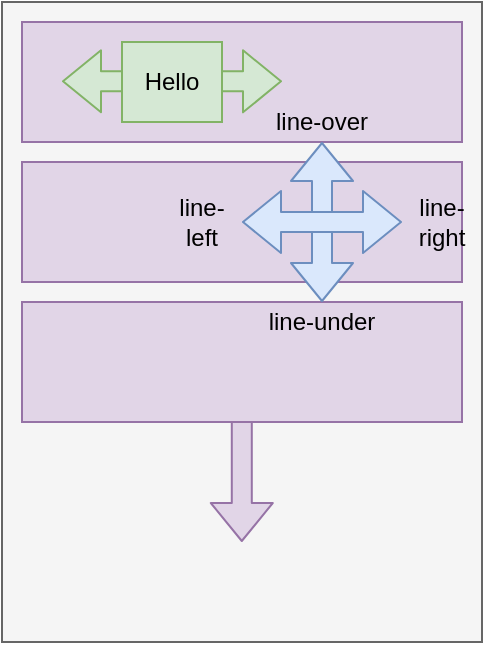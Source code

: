 <mxfile version="13.1.5" type="device"><diagram id="LgjTPwxMQ01JuIyx9_Hg" name="Page-1"><mxGraphModel dx="605" dy="374" grid="1" gridSize="10" guides="1" tooltips="1" connect="1" arrows="1" fold="1" page="1" pageScale="1" pageWidth="850" pageHeight="1100" math="0" shadow="0"><root><mxCell id="0"/><mxCell id="1" parent="0"/><mxCell id="t0PvGvEKLj19Cgtn3Sia-1" value="" style="rounded=0;whiteSpace=wrap;html=1;fillColor=#f5f5f5;strokeColor=#666666;fontColor=#333333;" parent="1" vertex="1"><mxGeometry x="160" y="80" width="240" height="320" as="geometry"/></mxCell><mxCell id="t0PvGvEKLj19Cgtn3Sia-6" value="" style="shape=flexArrow;endArrow=classic;html=1;fillColor=#e1d5e7;strokeColor=#9673a6;" parent="1" edge="1"><mxGeometry width="50" height="50" relative="1" as="geometry"><mxPoint x="279.9" y="280" as="sourcePoint"/><mxPoint x="279.9" y="350" as="targetPoint"/></mxGeometry></mxCell><mxCell id="t0PvGvEKLj19Cgtn3Sia-2" value="" style="rounded=0;whiteSpace=wrap;html=1;fillColor=#e1d5e7;strokeColor=#9673a6;" parent="1" vertex="1"><mxGeometry x="170" y="90" width="220" height="60" as="geometry"/></mxCell><mxCell id="t0PvGvEKLj19Cgtn3Sia-3" value="" style="rounded=0;whiteSpace=wrap;html=1;fillColor=#e1d5e7;strokeColor=#9673a6;" parent="1" vertex="1"><mxGeometry x="170" y="160" width="220" height="60" as="geometry"/></mxCell><mxCell id="t0PvGvEKLj19Cgtn3Sia-4" value="" style="rounded=0;whiteSpace=wrap;html=1;fillColor=#e1d5e7;strokeColor=#9673a6;" parent="1" vertex="1"><mxGeometry x="170" y="230" width="220" height="60" as="geometry"/></mxCell><mxCell id="5xwoEJTgm8FJGObyrYmw-5" value="line-over" style="text;html=1;strokeColor=none;fillColor=none;align=center;verticalAlign=middle;whiteSpace=wrap;rounded=0;" parent="1" vertex="1"><mxGeometry x="290" y="130" width="60" height="20" as="geometry"/></mxCell><mxCell id="5xwoEJTgm8FJGObyrYmw-6" value="line-under" style="text;html=1;strokeColor=none;fillColor=none;align=center;verticalAlign=middle;whiteSpace=wrap;rounded=0;" parent="1" vertex="1"><mxGeometry x="290" y="230" width="60" height="20" as="geometry"/></mxCell><mxCell id="5xwoEJTgm8FJGObyrYmw-9" value="" style="shape=flexArrow;endArrow=classic;startArrow=classic;html=1;fillColor=#dae8fc;strokeColor=#6c8ebf;" parent="1" edge="1"><mxGeometry width="50" height="50" relative="1" as="geometry"><mxPoint x="320" y="230" as="sourcePoint"/><mxPoint x="320" y="150" as="targetPoint"/></mxGeometry></mxCell><mxCell id="yW6HkIqStCrbRRoVDN97-1" value="line-left" style="text;html=1;strokeColor=none;fillColor=none;align=center;verticalAlign=middle;whiteSpace=wrap;rounded=0;" vertex="1" parent="1"><mxGeometry x="240" y="180" width="40" height="20" as="geometry"/></mxCell><mxCell id="yW6HkIqStCrbRRoVDN97-2" value="line-right" style="text;html=1;strokeColor=none;fillColor=none;align=center;verticalAlign=middle;whiteSpace=wrap;rounded=0;" vertex="1" parent="1"><mxGeometry x="360" y="180" width="40" height="20" as="geometry"/></mxCell><mxCell id="yW6HkIqStCrbRRoVDN97-3" value="" style="shape=flexArrow;endArrow=classic;startArrow=classic;html=1;fillColor=#dae8fc;strokeColor=#6c8ebf;" edge="1" parent="1"><mxGeometry width="50" height="50" relative="1" as="geometry"><mxPoint x="280.0" y="190.0" as="sourcePoint"/><mxPoint x="360" y="190" as="targetPoint"/></mxGeometry></mxCell><mxCell id="yW6HkIqStCrbRRoVDN97-4" value="" style="shape=flexArrow;endArrow=classic;startArrow=classic;html=1;fillColor=#d5e8d4;strokeColor=#82b366;" edge="1" parent="1"><mxGeometry width="50" height="50" relative="1" as="geometry"><mxPoint x="300" y="119.66" as="sourcePoint"/><mxPoint x="190" y="119.66" as="targetPoint"/></mxGeometry></mxCell><mxCell id="yW6HkIqStCrbRRoVDN97-7" value="" style="rounded=0;whiteSpace=wrap;html=1;fillColor=#d5e8d4;strokeColor=#82b366;" vertex="1" parent="1"><mxGeometry x="220" y="100" width="50" height="40" as="geometry"/></mxCell><mxCell id="yW6HkIqStCrbRRoVDN97-6" value="Hello" style="text;html=1;strokeColor=none;fillColor=none;align=center;verticalAlign=middle;whiteSpace=wrap;rounded=0;rotation=0;" vertex="1" parent="1"><mxGeometry x="225" y="110" width="40" height="20" as="geometry"/></mxCell></root></mxGraphModel></diagram></mxfile>
